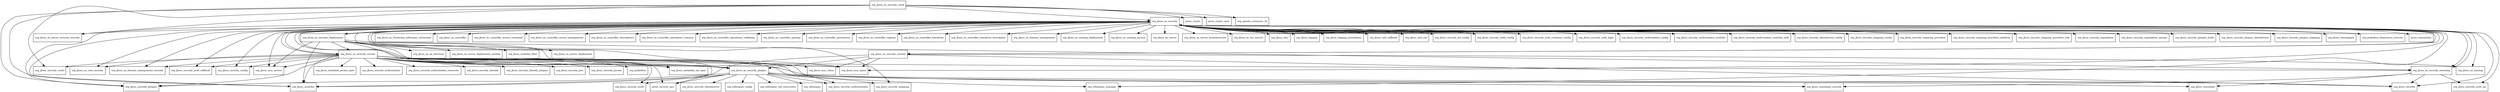 digraph jboss_as_security_7_4_0_Final_redhat_19_package_dependencies {
  node [shape = box, fontsize=10.0];
  org_jboss_as_security -> javax_transaction;
  org_jboss_as_security -> org_infinispan_manager;
  org_jboss_as_security -> org_jboss_as_clustering_infinispan_subsystem;
  org_jboss_as_security -> org_jboss_as_controller;
  org_jboss_as_security -> org_jboss_as_controller_access_constraint;
  org_jboss_as_security -> org_jboss_as_controller_access_management;
  org_jboss_as_security -> org_jboss_as_controller_descriptions;
  org_jboss_as_security -> org_jboss_as_controller_operations_common;
  org_jboss_as_security -> org_jboss_as_controller_operations_validation;
  org_jboss_as_security -> org_jboss_as_controller_parsing;
  org_jboss_as_security -> org_jboss_as_controller_persistence;
  org_jboss_as_security -> org_jboss_as_controller_registry;
  org_jboss_as_security -> org_jboss_as_controller_transform;
  org_jboss_as_security -> org_jboss_as_controller_transform_description;
  org_jboss_as_security -> org_jboss_as_core_security;
  org_jboss_as_security -> org_jboss_as_domain_management;
  org_jboss_as_security -> org_jboss_as_domain_management_security;
  org_jboss_as_security -> org_jboss_as_naming;
  org_jboss_as_security -> org_jboss_as_naming_deployment;
  org_jboss_as_security -> org_jboss_as_naming_service;
  org_jboss_as_security -> org_jboss_as_security_context;
  org_jboss_as_security -> org_jboss_as_security_deployment;
  org_jboss_as_security -> org_jboss_as_security_plugins;
  org_jboss_as_security -> org_jboss_as_security_remoting;
  org_jboss_as_security -> org_jboss_as_security_service;
  org_jboss_as_security -> org_jboss_as_server;
  org_jboss_as_security -> org_jboss_as_server_deployment;
  org_jboss_as_security -> org_jboss_as_server_moduleservice;
  org_jboss_as_security -> org_jboss_as_server_services_security;
  org_jboss_as_security -> org_jboss_as_txn_service;
  org_jboss_as_security -> org_jboss_dmr;
  org_jboss_as_security -> org_jboss_logging;
  org_jboss_as_security -> org_jboss_logging_annotations;
  org_jboss_as_security -> org_jboss_modules;
  org_jboss_as_security -> org_jboss_msc_inject;
  org_jboss_as_security -> org_jboss_msc_service;
  org_jboss_as_security -> org_jboss_sasl_callback;
  org_jboss_as_security -> org_jboss_sasl_util;
  org_jboss_as_security -> org_jboss_security;
  org_jboss_as_security -> org_jboss_security_acl_config;
  org_jboss_as_security -> org_jboss_security_audit_config;
  org_jboss_as_security -> org_jboss_security_auth_callback;
  org_jboss_as_security -> org_jboss_security_auth_container_config;
  org_jboss_as_security -> org_jboss_security_auth_login;
  org_jboss_as_security -> org_jboss_security_auth_spi;
  org_jboss_as_security -> org_jboss_security_authentication;
  org_jboss_as_security -> org_jboss_security_authorization_config;
  org_jboss_as_security -> org_jboss_security_authorization_modules;
  org_jboss_as_security -> org_jboss_security_authorization_modules_web;
  org_jboss_as_security -> org_jboss_security_config;
  org_jboss_as_security -> org_jboss_security_identitytrust_config;
  org_jboss_as_security -> org_jboss_security_mapping;
  org_jboss_as_security -> org_jboss_security_mapping_config;
  org_jboss_as_security -> org_jboss_security_mapping_providers;
  org_jboss_as_security -> org_jboss_security_mapping_providers_attribute;
  org_jboss_as_security -> org_jboss_security_mapping_providers_role;
  org_jboss_as_security -> org_jboss_security_negotiation;
  org_jboss_as_security -> org_jboss_security_negotiation_spnego;
  org_jboss_as_security -> org_jboss_security_plugins;
  org_jboss_as_security -> org_jboss_security_plugins_audit;
  org_jboss_as_security -> org_jboss_security_plugins_identitytrust;
  org_jboss_as_security -> org_jboss_security_plugins_mapping;
  org_jboss_as_security -> org_jboss_staxmapper;
  org_jboss_as_security -> org_picketbox_datasource_security;
  org_jboss_as_security_context -> org_jboss_as_naming;
  org_jboss_as_security_context -> org_jboss_as_security;
  org_jboss_as_security_context -> org_jboss_as_security_plugins;
  org_jboss_as_security_context -> org_jboss_modules;
  org_jboss_as_security_context -> org_jboss_msc_inject;
  org_jboss_as_security_context -> org_jboss_msc_value;
  org_jboss_as_security_context -> org_jboss_security;
  org_jboss_as_security_deployment -> javax_security_jacc;
  org_jboss_as_security_deployment -> org_jboss_as_ee_structure;
  org_jboss_as_security_deployment -> org_jboss_as_security;
  org_jboss_as_security_deployment -> org_jboss_as_security_remoting;
  org_jboss_as_security_deployment -> org_jboss_as_security_service;
  org_jboss_as_security_deployment -> org_jboss_as_server_deployment;
  org_jboss_as_security_deployment -> org_jboss_as_server_deployment_module;
  org_jboss_as_security_deployment -> org_jboss_metadata_ear_spec;
  org_jboss_as_security_deployment -> org_jboss_modules;
  org_jboss_as_security_deployment -> org_jboss_modules_filter;
  org_jboss_as_security_deployment -> org_jboss_msc_inject;
  org_jboss_as_security_deployment -> org_jboss_msc_service;
  org_jboss_as_security_plugins -> javax_security_jacc;
  org_jboss_as_security_plugins -> org_infinispan;
  org_jboss_as_security_plugins -> org_infinispan_config;
  org_jboss_as_security_plugins -> org_infinispan_manager;
  org_jboss_as_security_plugins -> org_infinispan_util_concurrent;
  org_jboss_as_security_plugins -> org_jboss_as_security;
  org_jboss_as_security_plugins -> org_jboss_modules;
  org_jboss_as_security_plugins -> org_jboss_security;
  org_jboss_as_security_plugins -> org_jboss_security_audit;
  org_jboss_as_security_plugins -> org_jboss_security_authentication;
  org_jboss_as_security_plugins -> org_jboss_security_identitytrust;
  org_jboss_as_security_plugins -> org_jboss_security_mapping;
  org_jboss_as_security_plugins -> org_jboss_security_plugins;
  org_jboss_as_security_remoting -> org_jboss_as_security;
  org_jboss_as_security_remoting -> org_jboss_remoting3;
  org_jboss_as_security_remoting -> org_jboss_remoting3_security;
  org_jboss_as_security_remoting -> org_jboss_security;
  org_jboss_as_security_remoting -> org_jboss_security_auth_spi;
  org_jboss_as_security_service -> javax_security_jacc;
  org_jboss_as_security_service -> org_jboss_as_core_security;
  org_jboss_as_security_service -> org_jboss_as_domain_management_security;
  org_jboss_as_security_service -> org_jboss_as_security;
  org_jboss_as_security_service -> org_jboss_as_security_plugins;
  org_jboss_as_security_service -> org_jboss_as_security_remoting;
  org_jboss_as_security_service -> org_jboss_metadata_ear_spec;
  org_jboss_as_security_service -> org_jboss_metadata_javaee_spec;
  org_jboss_as_security_service -> org_jboss_modules;
  org_jboss_as_security_service -> org_jboss_msc_inject;
  org_jboss_as_security_service -> org_jboss_msc_service;
  org_jboss_as_security_service -> org_jboss_msc_value;
  org_jboss_as_security_service -> org_jboss_remoting3;
  org_jboss_as_security_service -> org_jboss_remoting3_security;
  org_jboss_as_security_service -> org_jboss_security;
  org_jboss_as_security_service -> org_jboss_security_audit;
  org_jboss_as_security_service -> org_jboss_security_auth_callback;
  org_jboss_as_security_service -> org_jboss_security_authorization;
  org_jboss_as_security_service -> org_jboss_security_authorization_resources;
  org_jboss_as_security_service -> org_jboss_security_config;
  org_jboss_as_security_service -> org_jboss_security_identity;
  org_jboss_as_security_service -> org_jboss_security_identity_plugins;
  org_jboss_as_security_service -> org_jboss_security_jacc;
  org_jboss_as_security_service -> org_jboss_security_javaee;
  org_jboss_as_security_service -> org_jboss_security_plugins;
  org_jboss_as_security_service -> org_jboss_security_vault;
  org_jboss_as_security_service -> org_picketbox;
  org_jboss_as_security_vault -> javax_crypto;
  org_jboss_as_security_vault -> javax_crypto_spec;
  org_jboss_as_security_vault -> org_apache_commons_cli;
  org_jboss_as_security_vault -> org_jboss_as_security;
  org_jboss_as_security_vault -> org_jboss_as_server_services_security;
  org_jboss_as_security_vault -> org_jboss_modules;
  org_jboss_as_security_vault -> org_jboss_security_plugins;
  org_jboss_as_security_vault -> org_jboss_security_vault;
}
